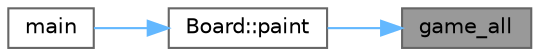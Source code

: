 digraph "game_all"
{
 // LATEX_PDF_SIZE
  bgcolor="transparent";
  edge [fontname=Helvetica,fontsize=10,labelfontname=Helvetica,labelfontsize=10];
  node [fontname=Helvetica,fontsize=10,shape=box,height=0.2,width=0.4];
  rankdir="RL";
  Node1 [label="game_all",height=0.2,width=0.4,color="gray40", fillcolor="grey60", style="filled", fontcolor="black",tooltip=" "];
  Node1 -> Node2 [dir="back",color="steelblue1",style="solid"];
  Node2 [label="Board::paint",height=0.2,width=0.4,color="grey40", fillcolor="white", style="filled",URL="$class_board.html#a374a1234d9e64ace51c669ad5d061fa4",tooltip=" "];
  Node2 -> Node3 [dir="back",color="steelblue1",style="solid"];
  Node3 [label="main",height=0.2,width=0.4,color="grey40", fillcolor="white", style="filled",URL="$_vlad_pack_man_game_8cpp.html#ae66f6b31b5ad750f1fe042a706a4e3d4",tooltip=" "];
}
